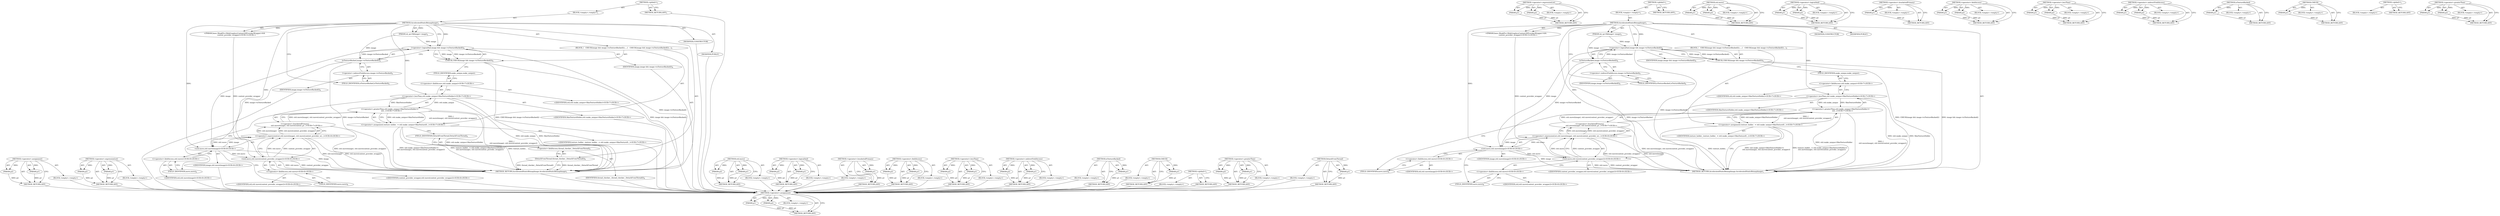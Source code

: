 digraph "&lt;operator&gt;.greaterThan" {
vulnerable_84 [label=<(METHOD,&lt;operator&gt;.assignment)>];
vulnerable_85 [label=<(PARAM,p1)>];
vulnerable_86 [label=<(PARAM,p2)>];
vulnerable_87 [label=<(BLOCK,&lt;empty&gt;,&lt;empty&gt;)>];
vulnerable_88 [label=<(METHOD_RETURN,ANY)>];
vulnerable_108 [label=<(METHOD,&lt;operator&gt;.expressionList)>];
vulnerable_109 [label=<(PARAM,p1)>];
vulnerable_110 [label=<(PARAM,p2)>];
vulnerable_111 [label=<(BLOCK,&lt;empty&gt;,&lt;empty&gt;)>];
vulnerable_112 [label=<(METHOD_RETURN,ANY)>];
vulnerable_6 [label=<(METHOD,&lt;global&gt;)<SUB>1</SUB>>];
vulnerable_7 [label=<(BLOCK,&lt;empty&gt;,&lt;empty&gt;)<SUB>1</SUB>>];
vulnerable_8 [label=<(METHOD,AcceleratedStaticBitmapImage)<SUB>1</SUB>>];
vulnerable_9 [label=<(PARAM,sk_sp&lt;SkImage&gt; image)<SUB>2</SUB>>];
vulnerable_10 [label="<(PARAM,base::WeakPtr&lt;WebGraphicsContext3DProviderWrapper&gt;&amp;&amp;
        context_provider_wrapper)<SUB>3</SUB>>"];
vulnerable_11 [label=<(BLOCK,{
   CHECK(image &amp;&amp; image-&gt;isTextureBacked());
...,{
   CHECK(image &amp;&amp; image-&gt;isTextureBacked());
...)<SUB>5</SUB>>];
vulnerable_12 [label=<(CHECK,CHECK(image &amp;&amp; image-&gt;isTextureBacked()))<SUB>6</SUB>>];
vulnerable_13 [label=<(&lt;operator&gt;.logicalAnd,image &amp;&amp; image-&gt;isTextureBacked())<SUB>6</SUB>>];
vulnerable_14 [label=<(IDENTIFIER,image,image &amp;&amp; image-&gt;isTextureBacked())<SUB>6</SUB>>];
vulnerable_15 [label=<(isTextureBacked,image-&gt;isTextureBacked())<SUB>6</SUB>>];
vulnerable_16 [label=<(&lt;operator&gt;.indirectFieldAccess,image-&gt;isTextureBacked)<SUB>6</SUB>>];
vulnerable_17 [label=<(IDENTIFIER,image,image-&gt;isTextureBacked())<SUB>6</SUB>>];
vulnerable_18 [label=<(FIELD_IDENTIFIER,isTextureBacked,isTextureBacked)<SUB>6</SUB>>];
vulnerable_19 [label="<(&lt;operator&gt;.assignment,texture_holder_ = std::make_unique&lt;SkiaTextureH...)<SUB>7</SUB>>"];
vulnerable_20 [label="<(IDENTIFIER,texture_holder_,texture_holder_ = std::make_unique&lt;SkiaTextureH...)<SUB>7</SUB>>"];
vulnerable_21 [label="<(&lt;operator&gt;.greaterThan,std::make_unique&lt;SkiaTextureHolder&gt;(
       std...)<SUB>7</SUB>>"];
vulnerable_22 [label="<(&lt;operator&gt;.lessThan,std::make_unique&lt;SkiaTextureHolder)<SUB>7</SUB>>"];
vulnerable_23 [label="<(&lt;operator&gt;.fieldAccess,std::make_unique)<SUB>7</SUB>>"];
vulnerable_24 [label="<(IDENTIFIER,std,std::make_unique&lt;SkiaTextureHolder)<SUB>7</SUB>>"];
vulnerable_25 [label=<(FIELD_IDENTIFIER,make_unique,make_unique)<SUB>7</SUB>>];
vulnerable_26 [label="<(IDENTIFIER,SkiaTextureHolder,std::make_unique&lt;SkiaTextureHolder)<SUB>7</SUB>>"];
vulnerable_27 [label="<(&lt;operator&gt;.bracketedPrimary,(
       std::move(image), std::move(context_pr...)<SUB>7</SUB>>"];
vulnerable_28 [label="<(&lt;operator&gt;.expressionList,std::move(image), std::move(context_provider_wr...)<SUB>8</SUB>>"];
vulnerable_29 [label="<(std.move,std::move(image))<SUB>8</SUB>>"];
vulnerable_30 [label="<(&lt;operator&gt;.fieldAccess,std::move)<SUB>8</SUB>>"];
vulnerable_31 [label="<(IDENTIFIER,std,std::move(image))<SUB>8</SUB>>"];
vulnerable_32 [label=<(FIELD_IDENTIFIER,move,move)<SUB>8</SUB>>];
vulnerable_33 [label="<(IDENTIFIER,image,std::move(image))<SUB>8</SUB>>"];
vulnerable_34 [label="<(std.move,std::move(context_provider_wrapper))<SUB>8</SUB>>"];
vulnerable_35 [label="<(&lt;operator&gt;.fieldAccess,std::move)<SUB>8</SUB>>"];
vulnerable_36 [label="<(IDENTIFIER,std,std::move(context_provider_wrapper))<SUB>8</SUB>>"];
vulnerable_37 [label=<(FIELD_IDENTIFIER,move,move)<SUB>8</SUB>>];
vulnerable_38 [label="<(IDENTIFIER,context_provider_wrapper,std::move(context_provider_wrapper))<SUB>8</SUB>>"];
vulnerable_39 [label=<(DetachFromThread,thread_checker_.DetachFromThread())<SUB>9</SUB>>];
vulnerable_40 [label=<(&lt;operator&gt;.fieldAccess,thread_checker_.DetachFromThread)<SUB>9</SUB>>];
vulnerable_41 [label=<(IDENTIFIER,thread_checker_,thread_checker_.DetachFromThread())<SUB>9</SUB>>];
vulnerable_42 [label=<(FIELD_IDENTIFIER,DetachFromThread,DetachFromThread)<SUB>9</SUB>>];
vulnerable_43 [label=<(MODIFIER,CONSTRUCTOR)>];
vulnerable_44 [label=<(MODIFIER,PUBLIC)>];
vulnerable_45 [label=<(METHOD_RETURN,AcceleratedStaticBitmapImage.AcceleratedStaticBitmapImage)<SUB>1</SUB>>];
vulnerable_47 [label=<(METHOD_RETURN,ANY)<SUB>1</SUB>>];
vulnerable_113 [label=<(METHOD,std.move)>];
vulnerable_114 [label=<(PARAM,p1)>];
vulnerable_115 [label=<(PARAM,p2)>];
vulnerable_116 [label=<(BLOCK,&lt;empty&gt;,&lt;empty&gt;)>];
vulnerable_117 [label=<(METHOD_RETURN,ANY)>];
vulnerable_70 [label=<(METHOD,&lt;operator&gt;.logicalAnd)>];
vulnerable_71 [label=<(PARAM,p1)>];
vulnerable_72 [label=<(PARAM,p2)>];
vulnerable_73 [label=<(BLOCK,&lt;empty&gt;,&lt;empty&gt;)>];
vulnerable_74 [label=<(METHOD_RETURN,ANY)>];
vulnerable_104 [label=<(METHOD,&lt;operator&gt;.bracketedPrimary)>];
vulnerable_105 [label=<(PARAM,p1)>];
vulnerable_106 [label=<(BLOCK,&lt;empty&gt;,&lt;empty&gt;)>];
vulnerable_107 [label=<(METHOD_RETURN,ANY)>];
vulnerable_99 [label=<(METHOD,&lt;operator&gt;.fieldAccess)>];
vulnerable_100 [label=<(PARAM,p1)>];
vulnerable_101 [label=<(PARAM,p2)>];
vulnerable_102 [label=<(BLOCK,&lt;empty&gt;,&lt;empty&gt;)>];
vulnerable_103 [label=<(METHOD_RETURN,ANY)>];
vulnerable_94 [label=<(METHOD,&lt;operator&gt;.lessThan)>];
vulnerable_95 [label=<(PARAM,p1)>];
vulnerable_96 [label=<(PARAM,p2)>];
vulnerable_97 [label=<(BLOCK,&lt;empty&gt;,&lt;empty&gt;)>];
vulnerable_98 [label=<(METHOD_RETURN,ANY)>];
vulnerable_79 [label=<(METHOD,&lt;operator&gt;.indirectFieldAccess)>];
vulnerable_80 [label=<(PARAM,p1)>];
vulnerable_81 [label=<(PARAM,p2)>];
vulnerable_82 [label=<(BLOCK,&lt;empty&gt;,&lt;empty&gt;)>];
vulnerable_83 [label=<(METHOD_RETURN,ANY)>];
vulnerable_75 [label=<(METHOD,isTextureBacked)>];
vulnerable_76 [label=<(PARAM,p1)>];
vulnerable_77 [label=<(BLOCK,&lt;empty&gt;,&lt;empty&gt;)>];
vulnerable_78 [label=<(METHOD_RETURN,ANY)>];
vulnerable_66 [label=<(METHOD,CHECK)>];
vulnerable_67 [label=<(PARAM,p1)>];
vulnerable_68 [label=<(BLOCK,&lt;empty&gt;,&lt;empty&gt;)>];
vulnerable_69 [label=<(METHOD_RETURN,ANY)>];
vulnerable_60 [label=<(METHOD,&lt;global&gt;)<SUB>1</SUB>>];
vulnerable_61 [label=<(BLOCK,&lt;empty&gt;,&lt;empty&gt;)>];
vulnerable_62 [label=<(METHOD_RETURN,ANY)>];
vulnerable_89 [label=<(METHOD,&lt;operator&gt;.greaterThan)>];
vulnerable_90 [label=<(PARAM,p1)>];
vulnerable_91 [label=<(PARAM,p2)>];
vulnerable_92 [label=<(BLOCK,&lt;empty&gt;,&lt;empty&gt;)>];
vulnerable_93 [label=<(METHOD_RETURN,ANY)>];
vulnerable_118 [label=<(METHOD,DetachFromThread)>];
vulnerable_119 [label=<(PARAM,p1)>];
vulnerable_120 [label=<(BLOCK,&lt;empty&gt;,&lt;empty&gt;)>];
vulnerable_121 [label=<(METHOD_RETURN,ANY)>];
fixed_80 [label=<(METHOD,&lt;operator&gt;.assignment)>];
fixed_81 [label=<(PARAM,p1)>];
fixed_82 [label=<(PARAM,p2)>];
fixed_83 [label=<(BLOCK,&lt;empty&gt;,&lt;empty&gt;)>];
fixed_84 [label=<(METHOD_RETURN,ANY)>];
fixed_104 [label=<(METHOD,&lt;operator&gt;.expressionList)>];
fixed_105 [label=<(PARAM,p1)>];
fixed_106 [label=<(PARAM,p2)>];
fixed_107 [label=<(BLOCK,&lt;empty&gt;,&lt;empty&gt;)>];
fixed_108 [label=<(METHOD_RETURN,ANY)>];
fixed_6 [label=<(METHOD,&lt;global&gt;)<SUB>1</SUB>>];
fixed_7 [label=<(BLOCK,&lt;empty&gt;,&lt;empty&gt;)<SUB>1</SUB>>];
fixed_8 [label=<(METHOD,AcceleratedStaticBitmapImage)<SUB>1</SUB>>];
fixed_9 [label=<(PARAM,sk_sp&lt;SkImage&gt; image)<SUB>2</SUB>>];
fixed_10 [label="<(PARAM,base::WeakPtr&lt;WebGraphicsContext3DProviderWrapper&gt;&amp;&amp;
        context_provider_wrapper)<SUB>3</SUB>>"];
fixed_11 [label=<(BLOCK,{
   CHECK(image &amp;&amp; image-&gt;isTextureBacked());
...,{
   CHECK(image &amp;&amp; image-&gt;isTextureBacked());
...)<SUB>5</SUB>>];
fixed_12 [label=<(CHECK,CHECK(image &amp;&amp; image-&gt;isTextureBacked()))<SUB>6</SUB>>];
fixed_13 [label=<(&lt;operator&gt;.logicalAnd,image &amp;&amp; image-&gt;isTextureBacked())<SUB>6</SUB>>];
fixed_14 [label=<(IDENTIFIER,image,image &amp;&amp; image-&gt;isTextureBacked())<SUB>6</SUB>>];
fixed_15 [label=<(isTextureBacked,image-&gt;isTextureBacked())<SUB>6</SUB>>];
fixed_16 [label=<(&lt;operator&gt;.indirectFieldAccess,image-&gt;isTextureBacked)<SUB>6</SUB>>];
fixed_17 [label=<(IDENTIFIER,image,image-&gt;isTextureBacked())<SUB>6</SUB>>];
fixed_18 [label=<(FIELD_IDENTIFIER,isTextureBacked,isTextureBacked)<SUB>6</SUB>>];
fixed_19 [label="<(&lt;operator&gt;.assignment,texture_holder_ = std::make_unique&lt;SkiaTextureH...)<SUB>7</SUB>>"];
fixed_20 [label="<(IDENTIFIER,texture_holder_,texture_holder_ = std::make_unique&lt;SkiaTextureH...)<SUB>7</SUB>>"];
fixed_21 [label="<(&lt;operator&gt;.greaterThan,std::make_unique&lt;SkiaTextureHolder&gt;(
       std...)<SUB>7</SUB>>"];
fixed_22 [label="<(&lt;operator&gt;.lessThan,std::make_unique&lt;SkiaTextureHolder)<SUB>7</SUB>>"];
fixed_23 [label="<(&lt;operator&gt;.fieldAccess,std::make_unique)<SUB>7</SUB>>"];
fixed_24 [label="<(IDENTIFIER,std,std::make_unique&lt;SkiaTextureHolder)<SUB>7</SUB>>"];
fixed_25 [label=<(FIELD_IDENTIFIER,make_unique,make_unique)<SUB>7</SUB>>];
fixed_26 [label="<(IDENTIFIER,SkiaTextureHolder,std::make_unique&lt;SkiaTextureHolder)<SUB>7</SUB>>"];
fixed_27 [label="<(&lt;operator&gt;.bracketedPrimary,(
       std::move(image), std::move(context_pr...)<SUB>7</SUB>>"];
fixed_28 [label="<(&lt;operator&gt;.expressionList,std::move(image), std::move(context_provider_wr...)<SUB>8</SUB>>"];
fixed_29 [label="<(std.move,std::move(image))<SUB>8</SUB>>"];
fixed_30 [label="<(&lt;operator&gt;.fieldAccess,std::move)<SUB>8</SUB>>"];
fixed_31 [label="<(IDENTIFIER,std,std::move(image))<SUB>8</SUB>>"];
fixed_32 [label=<(FIELD_IDENTIFIER,move,move)<SUB>8</SUB>>];
fixed_33 [label="<(IDENTIFIER,image,std::move(image))<SUB>8</SUB>>"];
fixed_34 [label="<(std.move,std::move(context_provider_wrapper))<SUB>8</SUB>>"];
fixed_35 [label="<(&lt;operator&gt;.fieldAccess,std::move)<SUB>8</SUB>>"];
fixed_36 [label="<(IDENTIFIER,std,std::move(context_provider_wrapper))<SUB>8</SUB>>"];
fixed_37 [label=<(FIELD_IDENTIFIER,move,move)<SUB>8</SUB>>];
fixed_38 [label="<(IDENTIFIER,context_provider_wrapper,std::move(context_provider_wrapper))<SUB>8</SUB>>"];
fixed_39 [label=<(MODIFIER,CONSTRUCTOR)>];
fixed_40 [label=<(MODIFIER,PUBLIC)>];
fixed_41 [label=<(METHOD_RETURN,AcceleratedStaticBitmapImage.AcceleratedStaticBitmapImage)<SUB>1</SUB>>];
fixed_43 [label=<(METHOD_RETURN,ANY)<SUB>1</SUB>>];
fixed_109 [label=<(METHOD,std.move)>];
fixed_110 [label=<(PARAM,p1)>];
fixed_111 [label=<(PARAM,p2)>];
fixed_112 [label=<(BLOCK,&lt;empty&gt;,&lt;empty&gt;)>];
fixed_113 [label=<(METHOD_RETURN,ANY)>];
fixed_66 [label=<(METHOD,&lt;operator&gt;.logicalAnd)>];
fixed_67 [label=<(PARAM,p1)>];
fixed_68 [label=<(PARAM,p2)>];
fixed_69 [label=<(BLOCK,&lt;empty&gt;,&lt;empty&gt;)>];
fixed_70 [label=<(METHOD_RETURN,ANY)>];
fixed_100 [label=<(METHOD,&lt;operator&gt;.bracketedPrimary)>];
fixed_101 [label=<(PARAM,p1)>];
fixed_102 [label=<(BLOCK,&lt;empty&gt;,&lt;empty&gt;)>];
fixed_103 [label=<(METHOD_RETURN,ANY)>];
fixed_95 [label=<(METHOD,&lt;operator&gt;.fieldAccess)>];
fixed_96 [label=<(PARAM,p1)>];
fixed_97 [label=<(PARAM,p2)>];
fixed_98 [label=<(BLOCK,&lt;empty&gt;,&lt;empty&gt;)>];
fixed_99 [label=<(METHOD_RETURN,ANY)>];
fixed_90 [label=<(METHOD,&lt;operator&gt;.lessThan)>];
fixed_91 [label=<(PARAM,p1)>];
fixed_92 [label=<(PARAM,p2)>];
fixed_93 [label=<(BLOCK,&lt;empty&gt;,&lt;empty&gt;)>];
fixed_94 [label=<(METHOD_RETURN,ANY)>];
fixed_75 [label=<(METHOD,&lt;operator&gt;.indirectFieldAccess)>];
fixed_76 [label=<(PARAM,p1)>];
fixed_77 [label=<(PARAM,p2)>];
fixed_78 [label=<(BLOCK,&lt;empty&gt;,&lt;empty&gt;)>];
fixed_79 [label=<(METHOD_RETURN,ANY)>];
fixed_71 [label=<(METHOD,isTextureBacked)>];
fixed_72 [label=<(PARAM,p1)>];
fixed_73 [label=<(BLOCK,&lt;empty&gt;,&lt;empty&gt;)>];
fixed_74 [label=<(METHOD_RETURN,ANY)>];
fixed_62 [label=<(METHOD,CHECK)>];
fixed_63 [label=<(PARAM,p1)>];
fixed_64 [label=<(BLOCK,&lt;empty&gt;,&lt;empty&gt;)>];
fixed_65 [label=<(METHOD_RETURN,ANY)>];
fixed_56 [label=<(METHOD,&lt;global&gt;)<SUB>1</SUB>>];
fixed_57 [label=<(BLOCK,&lt;empty&gt;,&lt;empty&gt;)>];
fixed_58 [label=<(METHOD_RETURN,ANY)>];
fixed_85 [label=<(METHOD,&lt;operator&gt;.greaterThan)>];
fixed_86 [label=<(PARAM,p1)>];
fixed_87 [label=<(PARAM,p2)>];
fixed_88 [label=<(BLOCK,&lt;empty&gt;,&lt;empty&gt;)>];
fixed_89 [label=<(METHOD_RETURN,ANY)>];
vulnerable_84 -> vulnerable_85  [key=0, label="AST: "];
vulnerable_84 -> vulnerable_85  [key=1, label="DDG: "];
vulnerable_84 -> vulnerable_87  [key=0, label="AST: "];
vulnerable_84 -> vulnerable_86  [key=0, label="AST: "];
vulnerable_84 -> vulnerable_86  [key=1, label="DDG: "];
vulnerable_84 -> vulnerable_88  [key=0, label="AST: "];
vulnerable_84 -> vulnerable_88  [key=1, label="CFG: "];
vulnerable_85 -> vulnerable_88  [key=0, label="DDG: p1"];
vulnerable_86 -> vulnerable_88  [key=0, label="DDG: p2"];
vulnerable_87 -> fixed_80  [key=0];
vulnerable_88 -> fixed_80  [key=0];
vulnerable_108 -> vulnerable_109  [key=0, label="AST: "];
vulnerable_108 -> vulnerable_109  [key=1, label="DDG: "];
vulnerable_108 -> vulnerable_111  [key=0, label="AST: "];
vulnerable_108 -> vulnerable_110  [key=0, label="AST: "];
vulnerable_108 -> vulnerable_110  [key=1, label="DDG: "];
vulnerable_108 -> vulnerable_112  [key=0, label="AST: "];
vulnerable_108 -> vulnerable_112  [key=1, label="CFG: "];
vulnerable_109 -> vulnerable_112  [key=0, label="DDG: p1"];
vulnerable_110 -> vulnerable_112  [key=0, label="DDG: p2"];
vulnerable_111 -> fixed_80  [key=0];
vulnerable_112 -> fixed_80  [key=0];
vulnerable_6 -> vulnerable_7  [key=0, label="AST: "];
vulnerable_6 -> vulnerable_47  [key=0, label="AST: "];
vulnerable_6 -> vulnerable_47  [key=1, label="CFG: "];
vulnerable_7 -> vulnerable_8  [key=0, label="AST: "];
vulnerable_8 -> vulnerable_9  [key=0, label="AST: "];
vulnerable_8 -> vulnerable_9  [key=1, label="DDG: "];
vulnerable_8 -> vulnerable_10  [key=0, label="AST: "];
vulnerable_8 -> vulnerable_10  [key=1, label="DDG: "];
vulnerable_8 -> vulnerable_11  [key=0, label="AST: "];
vulnerable_8 -> vulnerable_43  [key=0, label="AST: "];
vulnerable_8 -> vulnerable_44  [key=0, label="AST: "];
vulnerable_8 -> vulnerable_45  [key=0, label="AST: "];
vulnerable_8 -> vulnerable_13  [key=0, label="CFG: "];
vulnerable_8 -> vulnerable_13  [key=1, label="DDG: "];
vulnerable_8 -> vulnerable_18  [key=0, label="CFG: "];
vulnerable_8 -> vulnerable_22  [key=0, label="DDG: "];
vulnerable_8 -> vulnerable_29  [key=0, label="DDG: "];
vulnerable_8 -> vulnerable_34  [key=0, label="DDG: "];
vulnerable_9 -> vulnerable_13  [key=0, label="DDG: image"];
vulnerable_9 -> vulnerable_15  [key=0, label="DDG: image"];
vulnerable_10 -> vulnerable_34  [key=0, label="DDG: context_provider_wrapper"];
vulnerable_11 -> vulnerable_12  [key=0, label="AST: "];
vulnerable_11 -> vulnerable_19  [key=0, label="AST: "];
vulnerable_11 -> vulnerable_39  [key=0, label="AST: "];
vulnerable_12 -> vulnerable_13  [key=0, label="AST: "];
vulnerable_12 -> vulnerable_25  [key=0, label="CFG: "];
vulnerable_12 -> vulnerable_45  [key=0, label="DDG: image &amp;&amp; image-&gt;isTextureBacked()"];
vulnerable_12 -> vulnerable_45  [key=1, label="DDG: CHECK(image &amp;&amp; image-&gt;isTextureBacked())"];
vulnerable_13 -> vulnerable_14  [key=0, label="AST: "];
vulnerable_13 -> vulnerable_15  [key=0, label="AST: "];
vulnerable_13 -> vulnerable_12  [key=0, label="CFG: "];
vulnerable_13 -> vulnerable_12  [key=1, label="DDG: image"];
vulnerable_13 -> vulnerable_12  [key=2, label="DDG: image-&gt;isTextureBacked()"];
vulnerable_13 -> vulnerable_45  [key=0, label="DDG: image-&gt;isTextureBacked()"];
vulnerable_13 -> vulnerable_29  [key=0, label="DDG: image"];
vulnerable_14 -> fixed_80  [key=0];
vulnerable_15 -> vulnerable_16  [key=0, label="AST: "];
vulnerable_15 -> vulnerable_13  [key=0, label="CFG: "];
vulnerable_15 -> vulnerable_13  [key=1, label="DDG: image-&gt;isTextureBacked"];
vulnerable_15 -> vulnerable_45  [key=0, label="DDG: image-&gt;isTextureBacked"];
vulnerable_15 -> vulnerable_29  [key=0, label="DDG: image-&gt;isTextureBacked"];
vulnerable_16 -> vulnerable_17  [key=0, label="AST: "];
vulnerable_16 -> vulnerable_18  [key=0, label="AST: "];
vulnerable_16 -> vulnerable_15  [key=0, label="CFG: "];
vulnerable_17 -> fixed_80  [key=0];
vulnerable_18 -> vulnerable_16  [key=0, label="CFG: "];
vulnerable_19 -> vulnerable_20  [key=0, label="AST: "];
vulnerable_19 -> vulnerable_21  [key=0, label="AST: "];
vulnerable_19 -> vulnerable_42  [key=0, label="CFG: "];
vulnerable_19 -> vulnerable_45  [key=0, label="DDG: std::make_unique&lt;SkiaTextureHolder&gt;(
       std::move(image), std::move(context_provider_wrapper))"];
vulnerable_19 -> vulnerable_45  [key=1, label="DDG: texture_holder_ = std::make_unique&lt;SkiaTextureHolder&gt;(
       std::move(image), std::move(context_provider_wrapper))"];
vulnerable_19 -> vulnerable_45  [key=2, label="DDG: texture_holder_"];
vulnerable_20 -> fixed_80  [key=0];
vulnerable_21 -> vulnerable_22  [key=0, label="AST: "];
vulnerable_21 -> vulnerable_27  [key=0, label="AST: "];
vulnerable_21 -> vulnerable_19  [key=0, label="CFG: "];
vulnerable_21 -> vulnerable_19  [key=1, label="DDG: std::make_unique&lt;SkiaTextureHolder"];
vulnerable_21 -> vulnerable_19  [key=2, label="DDG: (
       std::move(image), std::move(context_provider_wrapper))"];
vulnerable_21 -> vulnerable_45  [key=0, label="DDG: std::make_unique&lt;SkiaTextureHolder"];
vulnerable_21 -> vulnerable_45  [key=1, label="DDG: (
       std::move(image), std::move(context_provider_wrapper))"];
vulnerable_22 -> vulnerable_23  [key=0, label="AST: "];
vulnerable_22 -> vulnerable_26  [key=0, label="AST: "];
vulnerable_22 -> vulnerable_32  [key=0, label="CFG: "];
vulnerable_22 -> vulnerable_45  [key=0, label="DDG: std::make_unique"];
vulnerable_22 -> vulnerable_45  [key=1, label="DDG: SkiaTextureHolder"];
vulnerable_22 -> vulnerable_21  [key=0, label="DDG: std::make_unique"];
vulnerable_22 -> vulnerable_21  [key=1, label="DDG: SkiaTextureHolder"];
vulnerable_23 -> vulnerable_24  [key=0, label="AST: "];
vulnerable_23 -> vulnerable_25  [key=0, label="AST: "];
vulnerable_23 -> vulnerable_22  [key=0, label="CFG: "];
vulnerable_24 -> fixed_80  [key=0];
vulnerable_25 -> vulnerable_23  [key=0, label="CFG: "];
vulnerable_26 -> fixed_80  [key=0];
vulnerable_27 -> vulnerable_28  [key=0, label="AST: "];
vulnerable_27 -> vulnerable_21  [key=0, label="CFG: "];
vulnerable_27 -> vulnerable_21  [key=1, label="DDG: std::move(image), std::move(context_provider_wrapper)"];
vulnerable_27 -> vulnerable_45  [key=0, label="DDG: std::move(image), std::move(context_provider_wrapper)"];
vulnerable_28 -> vulnerable_29  [key=0, label="AST: "];
vulnerable_28 -> vulnerable_34  [key=0, label="AST: "];
vulnerable_28 -> vulnerable_27  [key=0, label="CFG: "];
vulnerable_28 -> vulnerable_27  [key=1, label="DDG: std::move(image)"];
vulnerable_28 -> vulnerable_27  [key=2, label="DDG: std::move(context_provider_wrapper)"];
vulnerable_28 -> vulnerable_45  [key=0, label="DDG: std::move(image)"];
vulnerable_28 -> vulnerable_45  [key=1, label="DDG: std::move(context_provider_wrapper)"];
vulnerable_29 -> vulnerable_30  [key=0, label="AST: "];
vulnerable_29 -> vulnerable_33  [key=0, label="AST: "];
vulnerable_29 -> vulnerable_37  [key=0, label="CFG: "];
vulnerable_29 -> vulnerable_45  [key=0, label="DDG: image"];
vulnerable_29 -> vulnerable_28  [key=0, label="DDG: std::move"];
vulnerable_29 -> vulnerable_28  [key=1, label="DDG: image"];
vulnerable_29 -> vulnerable_34  [key=0, label="DDG: std::move"];
vulnerable_30 -> vulnerable_31  [key=0, label="AST: "];
vulnerable_30 -> vulnerable_32  [key=0, label="AST: "];
vulnerable_30 -> vulnerable_29  [key=0, label="CFG: "];
vulnerable_31 -> fixed_80  [key=0];
vulnerable_32 -> vulnerable_30  [key=0, label="CFG: "];
vulnerable_33 -> fixed_80  [key=0];
vulnerable_34 -> vulnerable_35  [key=0, label="AST: "];
vulnerable_34 -> vulnerable_38  [key=0, label="AST: "];
vulnerable_34 -> vulnerable_28  [key=0, label="CFG: "];
vulnerable_34 -> vulnerable_28  [key=1, label="DDG: std::move"];
vulnerable_34 -> vulnerable_28  [key=2, label="DDG: context_provider_wrapper"];
vulnerable_34 -> vulnerable_45  [key=0, label="DDG: std::move"];
vulnerable_34 -> vulnerable_45  [key=1, label="DDG: context_provider_wrapper"];
vulnerable_35 -> vulnerable_36  [key=0, label="AST: "];
vulnerable_35 -> vulnerable_37  [key=0, label="AST: "];
vulnerable_35 -> vulnerable_34  [key=0, label="CFG: "];
vulnerable_36 -> fixed_80  [key=0];
vulnerable_37 -> vulnerable_35  [key=0, label="CFG: "];
vulnerable_38 -> fixed_80  [key=0];
vulnerable_39 -> vulnerable_40  [key=0, label="AST: "];
vulnerable_39 -> vulnerable_45  [key=0, label="CFG: "];
vulnerable_39 -> vulnerable_45  [key=1, label="DDG: thread_checker_.DetachFromThread"];
vulnerable_39 -> vulnerable_45  [key=2, label="DDG: thread_checker_.DetachFromThread()"];
vulnerable_40 -> vulnerable_41  [key=0, label="AST: "];
vulnerable_40 -> vulnerable_42  [key=0, label="AST: "];
vulnerable_40 -> vulnerable_39  [key=0, label="CFG: "];
vulnerable_41 -> fixed_80  [key=0];
vulnerable_42 -> vulnerable_40  [key=0, label="CFG: "];
vulnerable_43 -> fixed_80  [key=0];
vulnerable_44 -> fixed_80  [key=0];
vulnerable_45 -> fixed_80  [key=0];
vulnerable_47 -> fixed_80  [key=0];
vulnerable_113 -> vulnerable_114  [key=0, label="AST: "];
vulnerable_113 -> vulnerable_114  [key=1, label="DDG: "];
vulnerable_113 -> vulnerable_116  [key=0, label="AST: "];
vulnerable_113 -> vulnerable_115  [key=0, label="AST: "];
vulnerable_113 -> vulnerable_115  [key=1, label="DDG: "];
vulnerable_113 -> vulnerable_117  [key=0, label="AST: "];
vulnerable_113 -> vulnerable_117  [key=1, label="CFG: "];
vulnerable_114 -> vulnerable_117  [key=0, label="DDG: p1"];
vulnerable_115 -> vulnerable_117  [key=0, label="DDG: p2"];
vulnerable_116 -> fixed_80  [key=0];
vulnerable_117 -> fixed_80  [key=0];
vulnerable_70 -> vulnerable_71  [key=0, label="AST: "];
vulnerable_70 -> vulnerable_71  [key=1, label="DDG: "];
vulnerable_70 -> vulnerable_73  [key=0, label="AST: "];
vulnerable_70 -> vulnerable_72  [key=0, label="AST: "];
vulnerable_70 -> vulnerable_72  [key=1, label="DDG: "];
vulnerable_70 -> vulnerable_74  [key=0, label="AST: "];
vulnerable_70 -> vulnerable_74  [key=1, label="CFG: "];
vulnerable_71 -> vulnerable_74  [key=0, label="DDG: p1"];
vulnerable_72 -> vulnerable_74  [key=0, label="DDG: p2"];
vulnerable_73 -> fixed_80  [key=0];
vulnerable_74 -> fixed_80  [key=0];
vulnerable_104 -> vulnerable_105  [key=0, label="AST: "];
vulnerable_104 -> vulnerable_105  [key=1, label="DDG: "];
vulnerable_104 -> vulnerable_106  [key=0, label="AST: "];
vulnerable_104 -> vulnerable_107  [key=0, label="AST: "];
vulnerable_104 -> vulnerable_107  [key=1, label="CFG: "];
vulnerable_105 -> vulnerable_107  [key=0, label="DDG: p1"];
vulnerable_106 -> fixed_80  [key=0];
vulnerable_107 -> fixed_80  [key=0];
vulnerable_99 -> vulnerable_100  [key=0, label="AST: "];
vulnerable_99 -> vulnerable_100  [key=1, label="DDG: "];
vulnerable_99 -> vulnerable_102  [key=0, label="AST: "];
vulnerable_99 -> vulnerable_101  [key=0, label="AST: "];
vulnerable_99 -> vulnerable_101  [key=1, label="DDG: "];
vulnerable_99 -> vulnerable_103  [key=0, label="AST: "];
vulnerable_99 -> vulnerable_103  [key=1, label="CFG: "];
vulnerable_100 -> vulnerable_103  [key=0, label="DDG: p1"];
vulnerable_101 -> vulnerable_103  [key=0, label="DDG: p2"];
vulnerable_102 -> fixed_80  [key=0];
vulnerable_103 -> fixed_80  [key=0];
vulnerable_94 -> vulnerable_95  [key=0, label="AST: "];
vulnerable_94 -> vulnerable_95  [key=1, label="DDG: "];
vulnerable_94 -> vulnerable_97  [key=0, label="AST: "];
vulnerable_94 -> vulnerable_96  [key=0, label="AST: "];
vulnerable_94 -> vulnerable_96  [key=1, label="DDG: "];
vulnerable_94 -> vulnerable_98  [key=0, label="AST: "];
vulnerable_94 -> vulnerable_98  [key=1, label="CFG: "];
vulnerable_95 -> vulnerable_98  [key=0, label="DDG: p1"];
vulnerable_96 -> vulnerable_98  [key=0, label="DDG: p2"];
vulnerable_97 -> fixed_80  [key=0];
vulnerable_98 -> fixed_80  [key=0];
vulnerable_79 -> vulnerable_80  [key=0, label="AST: "];
vulnerable_79 -> vulnerable_80  [key=1, label="DDG: "];
vulnerable_79 -> vulnerable_82  [key=0, label="AST: "];
vulnerable_79 -> vulnerable_81  [key=0, label="AST: "];
vulnerable_79 -> vulnerable_81  [key=1, label="DDG: "];
vulnerable_79 -> vulnerable_83  [key=0, label="AST: "];
vulnerable_79 -> vulnerable_83  [key=1, label="CFG: "];
vulnerable_80 -> vulnerable_83  [key=0, label="DDG: p1"];
vulnerable_81 -> vulnerable_83  [key=0, label="DDG: p2"];
vulnerable_82 -> fixed_80  [key=0];
vulnerable_83 -> fixed_80  [key=0];
vulnerable_75 -> vulnerable_76  [key=0, label="AST: "];
vulnerable_75 -> vulnerable_76  [key=1, label="DDG: "];
vulnerable_75 -> vulnerable_77  [key=0, label="AST: "];
vulnerable_75 -> vulnerable_78  [key=0, label="AST: "];
vulnerable_75 -> vulnerable_78  [key=1, label="CFG: "];
vulnerable_76 -> vulnerable_78  [key=0, label="DDG: p1"];
vulnerable_77 -> fixed_80  [key=0];
vulnerable_78 -> fixed_80  [key=0];
vulnerable_66 -> vulnerable_67  [key=0, label="AST: "];
vulnerable_66 -> vulnerable_67  [key=1, label="DDG: "];
vulnerable_66 -> vulnerable_68  [key=0, label="AST: "];
vulnerable_66 -> vulnerable_69  [key=0, label="AST: "];
vulnerable_66 -> vulnerable_69  [key=1, label="CFG: "];
vulnerable_67 -> vulnerable_69  [key=0, label="DDG: p1"];
vulnerable_68 -> fixed_80  [key=0];
vulnerable_69 -> fixed_80  [key=0];
vulnerable_60 -> vulnerable_61  [key=0, label="AST: "];
vulnerable_60 -> vulnerable_62  [key=0, label="AST: "];
vulnerable_60 -> vulnerable_62  [key=1, label="CFG: "];
vulnerable_61 -> fixed_80  [key=0];
vulnerable_62 -> fixed_80  [key=0];
vulnerable_89 -> vulnerable_90  [key=0, label="AST: "];
vulnerable_89 -> vulnerable_90  [key=1, label="DDG: "];
vulnerable_89 -> vulnerable_92  [key=0, label="AST: "];
vulnerable_89 -> vulnerable_91  [key=0, label="AST: "];
vulnerable_89 -> vulnerable_91  [key=1, label="DDG: "];
vulnerable_89 -> vulnerable_93  [key=0, label="AST: "];
vulnerable_89 -> vulnerable_93  [key=1, label="CFG: "];
vulnerable_90 -> vulnerable_93  [key=0, label="DDG: p1"];
vulnerable_91 -> vulnerable_93  [key=0, label="DDG: p2"];
vulnerable_92 -> fixed_80  [key=0];
vulnerable_93 -> fixed_80  [key=0];
vulnerable_118 -> vulnerable_119  [key=0, label="AST: "];
vulnerable_118 -> vulnerable_119  [key=1, label="DDG: "];
vulnerable_118 -> vulnerable_120  [key=0, label="AST: "];
vulnerable_118 -> vulnerable_121  [key=0, label="AST: "];
vulnerable_118 -> vulnerable_121  [key=1, label="CFG: "];
vulnerable_119 -> vulnerable_121  [key=0, label="DDG: p1"];
vulnerable_120 -> fixed_80  [key=0];
vulnerable_121 -> fixed_80  [key=0];
fixed_80 -> fixed_81  [key=0, label="AST: "];
fixed_80 -> fixed_81  [key=1, label="DDG: "];
fixed_80 -> fixed_83  [key=0, label="AST: "];
fixed_80 -> fixed_82  [key=0, label="AST: "];
fixed_80 -> fixed_82  [key=1, label="DDG: "];
fixed_80 -> fixed_84  [key=0, label="AST: "];
fixed_80 -> fixed_84  [key=1, label="CFG: "];
fixed_81 -> fixed_84  [key=0, label="DDG: p1"];
fixed_82 -> fixed_84  [key=0, label="DDG: p2"];
fixed_104 -> fixed_105  [key=0, label="AST: "];
fixed_104 -> fixed_105  [key=1, label="DDG: "];
fixed_104 -> fixed_107  [key=0, label="AST: "];
fixed_104 -> fixed_106  [key=0, label="AST: "];
fixed_104 -> fixed_106  [key=1, label="DDG: "];
fixed_104 -> fixed_108  [key=0, label="AST: "];
fixed_104 -> fixed_108  [key=1, label="CFG: "];
fixed_105 -> fixed_108  [key=0, label="DDG: p1"];
fixed_106 -> fixed_108  [key=0, label="DDG: p2"];
fixed_6 -> fixed_7  [key=0, label="AST: "];
fixed_6 -> fixed_43  [key=0, label="AST: "];
fixed_6 -> fixed_43  [key=1, label="CFG: "];
fixed_7 -> fixed_8  [key=0, label="AST: "];
fixed_8 -> fixed_9  [key=0, label="AST: "];
fixed_8 -> fixed_9  [key=1, label="DDG: "];
fixed_8 -> fixed_10  [key=0, label="AST: "];
fixed_8 -> fixed_10  [key=1, label="DDG: "];
fixed_8 -> fixed_11  [key=0, label="AST: "];
fixed_8 -> fixed_39  [key=0, label="AST: "];
fixed_8 -> fixed_40  [key=0, label="AST: "];
fixed_8 -> fixed_41  [key=0, label="AST: "];
fixed_8 -> fixed_13  [key=0, label="CFG: "];
fixed_8 -> fixed_13  [key=1, label="DDG: "];
fixed_8 -> fixed_18  [key=0, label="CFG: "];
fixed_8 -> fixed_22  [key=0, label="DDG: "];
fixed_8 -> fixed_29  [key=0, label="DDG: "];
fixed_8 -> fixed_34  [key=0, label="DDG: "];
fixed_9 -> fixed_13  [key=0, label="DDG: image"];
fixed_9 -> fixed_15  [key=0, label="DDG: image"];
fixed_10 -> fixed_34  [key=0, label="DDG: context_provider_wrapper"];
fixed_11 -> fixed_12  [key=0, label="AST: "];
fixed_11 -> fixed_19  [key=0, label="AST: "];
fixed_12 -> fixed_13  [key=0, label="AST: "];
fixed_12 -> fixed_25  [key=0, label="CFG: "];
fixed_12 -> fixed_41  [key=0, label="DDG: image &amp;&amp; image-&gt;isTextureBacked()"];
fixed_12 -> fixed_41  [key=1, label="DDG: CHECK(image &amp;&amp; image-&gt;isTextureBacked())"];
fixed_13 -> fixed_14  [key=0, label="AST: "];
fixed_13 -> fixed_15  [key=0, label="AST: "];
fixed_13 -> fixed_12  [key=0, label="CFG: "];
fixed_13 -> fixed_12  [key=1, label="DDG: image"];
fixed_13 -> fixed_12  [key=2, label="DDG: image-&gt;isTextureBacked()"];
fixed_13 -> fixed_41  [key=0, label="DDG: image-&gt;isTextureBacked()"];
fixed_13 -> fixed_29  [key=0, label="DDG: image"];
fixed_15 -> fixed_16  [key=0, label="AST: "];
fixed_15 -> fixed_13  [key=0, label="CFG: "];
fixed_15 -> fixed_13  [key=1, label="DDG: image-&gt;isTextureBacked"];
fixed_15 -> fixed_41  [key=0, label="DDG: image-&gt;isTextureBacked"];
fixed_15 -> fixed_29  [key=0, label="DDG: image-&gt;isTextureBacked"];
fixed_16 -> fixed_17  [key=0, label="AST: "];
fixed_16 -> fixed_18  [key=0, label="AST: "];
fixed_16 -> fixed_15  [key=0, label="CFG: "];
fixed_18 -> fixed_16  [key=0, label="CFG: "];
fixed_19 -> fixed_20  [key=0, label="AST: "];
fixed_19 -> fixed_21  [key=0, label="AST: "];
fixed_19 -> fixed_41  [key=0, label="CFG: "];
fixed_19 -> fixed_41  [key=1, label="DDG: std::make_unique&lt;SkiaTextureHolder&gt;(
       std::move(image), std::move(context_provider_wrapper))"];
fixed_19 -> fixed_41  [key=2, label="DDG: texture_holder_ = std::make_unique&lt;SkiaTextureHolder&gt;(
       std::move(image), std::move(context_provider_wrapper))"];
fixed_19 -> fixed_41  [key=3, label="DDG: texture_holder_"];
fixed_21 -> fixed_22  [key=0, label="AST: "];
fixed_21 -> fixed_27  [key=0, label="AST: "];
fixed_21 -> fixed_19  [key=0, label="CFG: "];
fixed_21 -> fixed_19  [key=1, label="DDG: std::make_unique&lt;SkiaTextureHolder"];
fixed_21 -> fixed_19  [key=2, label="DDG: (
       std::move(image), std::move(context_provider_wrapper))"];
fixed_21 -> fixed_41  [key=0, label="DDG: std::make_unique&lt;SkiaTextureHolder"];
fixed_21 -> fixed_41  [key=1, label="DDG: (
       std::move(image), std::move(context_provider_wrapper))"];
fixed_22 -> fixed_23  [key=0, label="AST: "];
fixed_22 -> fixed_26  [key=0, label="AST: "];
fixed_22 -> fixed_32  [key=0, label="CFG: "];
fixed_22 -> fixed_41  [key=0, label="DDG: std::make_unique"];
fixed_22 -> fixed_41  [key=1, label="DDG: SkiaTextureHolder"];
fixed_22 -> fixed_21  [key=0, label="DDG: std::make_unique"];
fixed_22 -> fixed_21  [key=1, label="DDG: SkiaTextureHolder"];
fixed_23 -> fixed_24  [key=0, label="AST: "];
fixed_23 -> fixed_25  [key=0, label="AST: "];
fixed_23 -> fixed_22  [key=0, label="CFG: "];
fixed_25 -> fixed_23  [key=0, label="CFG: "];
fixed_27 -> fixed_28  [key=0, label="AST: "];
fixed_27 -> fixed_21  [key=0, label="CFG: "];
fixed_27 -> fixed_21  [key=1, label="DDG: std::move(image), std::move(context_provider_wrapper)"];
fixed_27 -> fixed_41  [key=0, label="DDG: std::move(image), std::move(context_provider_wrapper)"];
fixed_28 -> fixed_29  [key=0, label="AST: "];
fixed_28 -> fixed_34  [key=0, label="AST: "];
fixed_28 -> fixed_27  [key=0, label="CFG: "];
fixed_28 -> fixed_27  [key=1, label="DDG: std::move(image)"];
fixed_28 -> fixed_27  [key=2, label="DDG: std::move(context_provider_wrapper)"];
fixed_28 -> fixed_41  [key=0, label="DDG: std::move(image)"];
fixed_28 -> fixed_41  [key=1, label="DDG: std::move(context_provider_wrapper)"];
fixed_29 -> fixed_30  [key=0, label="AST: "];
fixed_29 -> fixed_33  [key=0, label="AST: "];
fixed_29 -> fixed_37  [key=0, label="CFG: "];
fixed_29 -> fixed_41  [key=0, label="DDG: image"];
fixed_29 -> fixed_28  [key=0, label="DDG: std::move"];
fixed_29 -> fixed_28  [key=1, label="DDG: image"];
fixed_29 -> fixed_34  [key=0, label="DDG: std::move"];
fixed_30 -> fixed_31  [key=0, label="AST: "];
fixed_30 -> fixed_32  [key=0, label="AST: "];
fixed_30 -> fixed_29  [key=0, label="CFG: "];
fixed_32 -> fixed_30  [key=0, label="CFG: "];
fixed_34 -> fixed_35  [key=0, label="AST: "];
fixed_34 -> fixed_38  [key=0, label="AST: "];
fixed_34 -> fixed_28  [key=0, label="CFG: "];
fixed_34 -> fixed_28  [key=1, label="DDG: std::move"];
fixed_34 -> fixed_28  [key=2, label="DDG: context_provider_wrapper"];
fixed_34 -> fixed_41  [key=0, label="DDG: std::move"];
fixed_34 -> fixed_41  [key=1, label="DDG: context_provider_wrapper"];
fixed_35 -> fixed_36  [key=0, label="AST: "];
fixed_35 -> fixed_37  [key=0, label="AST: "];
fixed_35 -> fixed_34  [key=0, label="CFG: "];
fixed_37 -> fixed_35  [key=0, label="CFG: "];
fixed_109 -> fixed_110  [key=0, label="AST: "];
fixed_109 -> fixed_110  [key=1, label="DDG: "];
fixed_109 -> fixed_112  [key=0, label="AST: "];
fixed_109 -> fixed_111  [key=0, label="AST: "];
fixed_109 -> fixed_111  [key=1, label="DDG: "];
fixed_109 -> fixed_113  [key=0, label="AST: "];
fixed_109 -> fixed_113  [key=1, label="CFG: "];
fixed_110 -> fixed_113  [key=0, label="DDG: p1"];
fixed_111 -> fixed_113  [key=0, label="DDG: p2"];
fixed_66 -> fixed_67  [key=0, label="AST: "];
fixed_66 -> fixed_67  [key=1, label="DDG: "];
fixed_66 -> fixed_69  [key=0, label="AST: "];
fixed_66 -> fixed_68  [key=0, label="AST: "];
fixed_66 -> fixed_68  [key=1, label="DDG: "];
fixed_66 -> fixed_70  [key=0, label="AST: "];
fixed_66 -> fixed_70  [key=1, label="CFG: "];
fixed_67 -> fixed_70  [key=0, label="DDG: p1"];
fixed_68 -> fixed_70  [key=0, label="DDG: p2"];
fixed_100 -> fixed_101  [key=0, label="AST: "];
fixed_100 -> fixed_101  [key=1, label="DDG: "];
fixed_100 -> fixed_102  [key=0, label="AST: "];
fixed_100 -> fixed_103  [key=0, label="AST: "];
fixed_100 -> fixed_103  [key=1, label="CFG: "];
fixed_101 -> fixed_103  [key=0, label="DDG: p1"];
fixed_95 -> fixed_96  [key=0, label="AST: "];
fixed_95 -> fixed_96  [key=1, label="DDG: "];
fixed_95 -> fixed_98  [key=0, label="AST: "];
fixed_95 -> fixed_97  [key=0, label="AST: "];
fixed_95 -> fixed_97  [key=1, label="DDG: "];
fixed_95 -> fixed_99  [key=0, label="AST: "];
fixed_95 -> fixed_99  [key=1, label="CFG: "];
fixed_96 -> fixed_99  [key=0, label="DDG: p1"];
fixed_97 -> fixed_99  [key=0, label="DDG: p2"];
fixed_90 -> fixed_91  [key=0, label="AST: "];
fixed_90 -> fixed_91  [key=1, label="DDG: "];
fixed_90 -> fixed_93  [key=0, label="AST: "];
fixed_90 -> fixed_92  [key=0, label="AST: "];
fixed_90 -> fixed_92  [key=1, label="DDG: "];
fixed_90 -> fixed_94  [key=0, label="AST: "];
fixed_90 -> fixed_94  [key=1, label="CFG: "];
fixed_91 -> fixed_94  [key=0, label="DDG: p1"];
fixed_92 -> fixed_94  [key=0, label="DDG: p2"];
fixed_75 -> fixed_76  [key=0, label="AST: "];
fixed_75 -> fixed_76  [key=1, label="DDG: "];
fixed_75 -> fixed_78  [key=0, label="AST: "];
fixed_75 -> fixed_77  [key=0, label="AST: "];
fixed_75 -> fixed_77  [key=1, label="DDG: "];
fixed_75 -> fixed_79  [key=0, label="AST: "];
fixed_75 -> fixed_79  [key=1, label="CFG: "];
fixed_76 -> fixed_79  [key=0, label="DDG: p1"];
fixed_77 -> fixed_79  [key=0, label="DDG: p2"];
fixed_71 -> fixed_72  [key=0, label="AST: "];
fixed_71 -> fixed_72  [key=1, label="DDG: "];
fixed_71 -> fixed_73  [key=0, label="AST: "];
fixed_71 -> fixed_74  [key=0, label="AST: "];
fixed_71 -> fixed_74  [key=1, label="CFG: "];
fixed_72 -> fixed_74  [key=0, label="DDG: p1"];
fixed_62 -> fixed_63  [key=0, label="AST: "];
fixed_62 -> fixed_63  [key=1, label="DDG: "];
fixed_62 -> fixed_64  [key=0, label="AST: "];
fixed_62 -> fixed_65  [key=0, label="AST: "];
fixed_62 -> fixed_65  [key=1, label="CFG: "];
fixed_63 -> fixed_65  [key=0, label="DDG: p1"];
fixed_56 -> fixed_57  [key=0, label="AST: "];
fixed_56 -> fixed_58  [key=0, label="AST: "];
fixed_56 -> fixed_58  [key=1, label="CFG: "];
fixed_85 -> fixed_86  [key=0, label="AST: "];
fixed_85 -> fixed_86  [key=1, label="DDG: "];
fixed_85 -> fixed_88  [key=0, label="AST: "];
fixed_85 -> fixed_87  [key=0, label="AST: "];
fixed_85 -> fixed_87  [key=1, label="DDG: "];
fixed_85 -> fixed_89  [key=0, label="AST: "];
fixed_85 -> fixed_89  [key=1, label="CFG: "];
fixed_86 -> fixed_89  [key=0, label="DDG: p1"];
fixed_87 -> fixed_89  [key=0, label="DDG: p2"];
}
